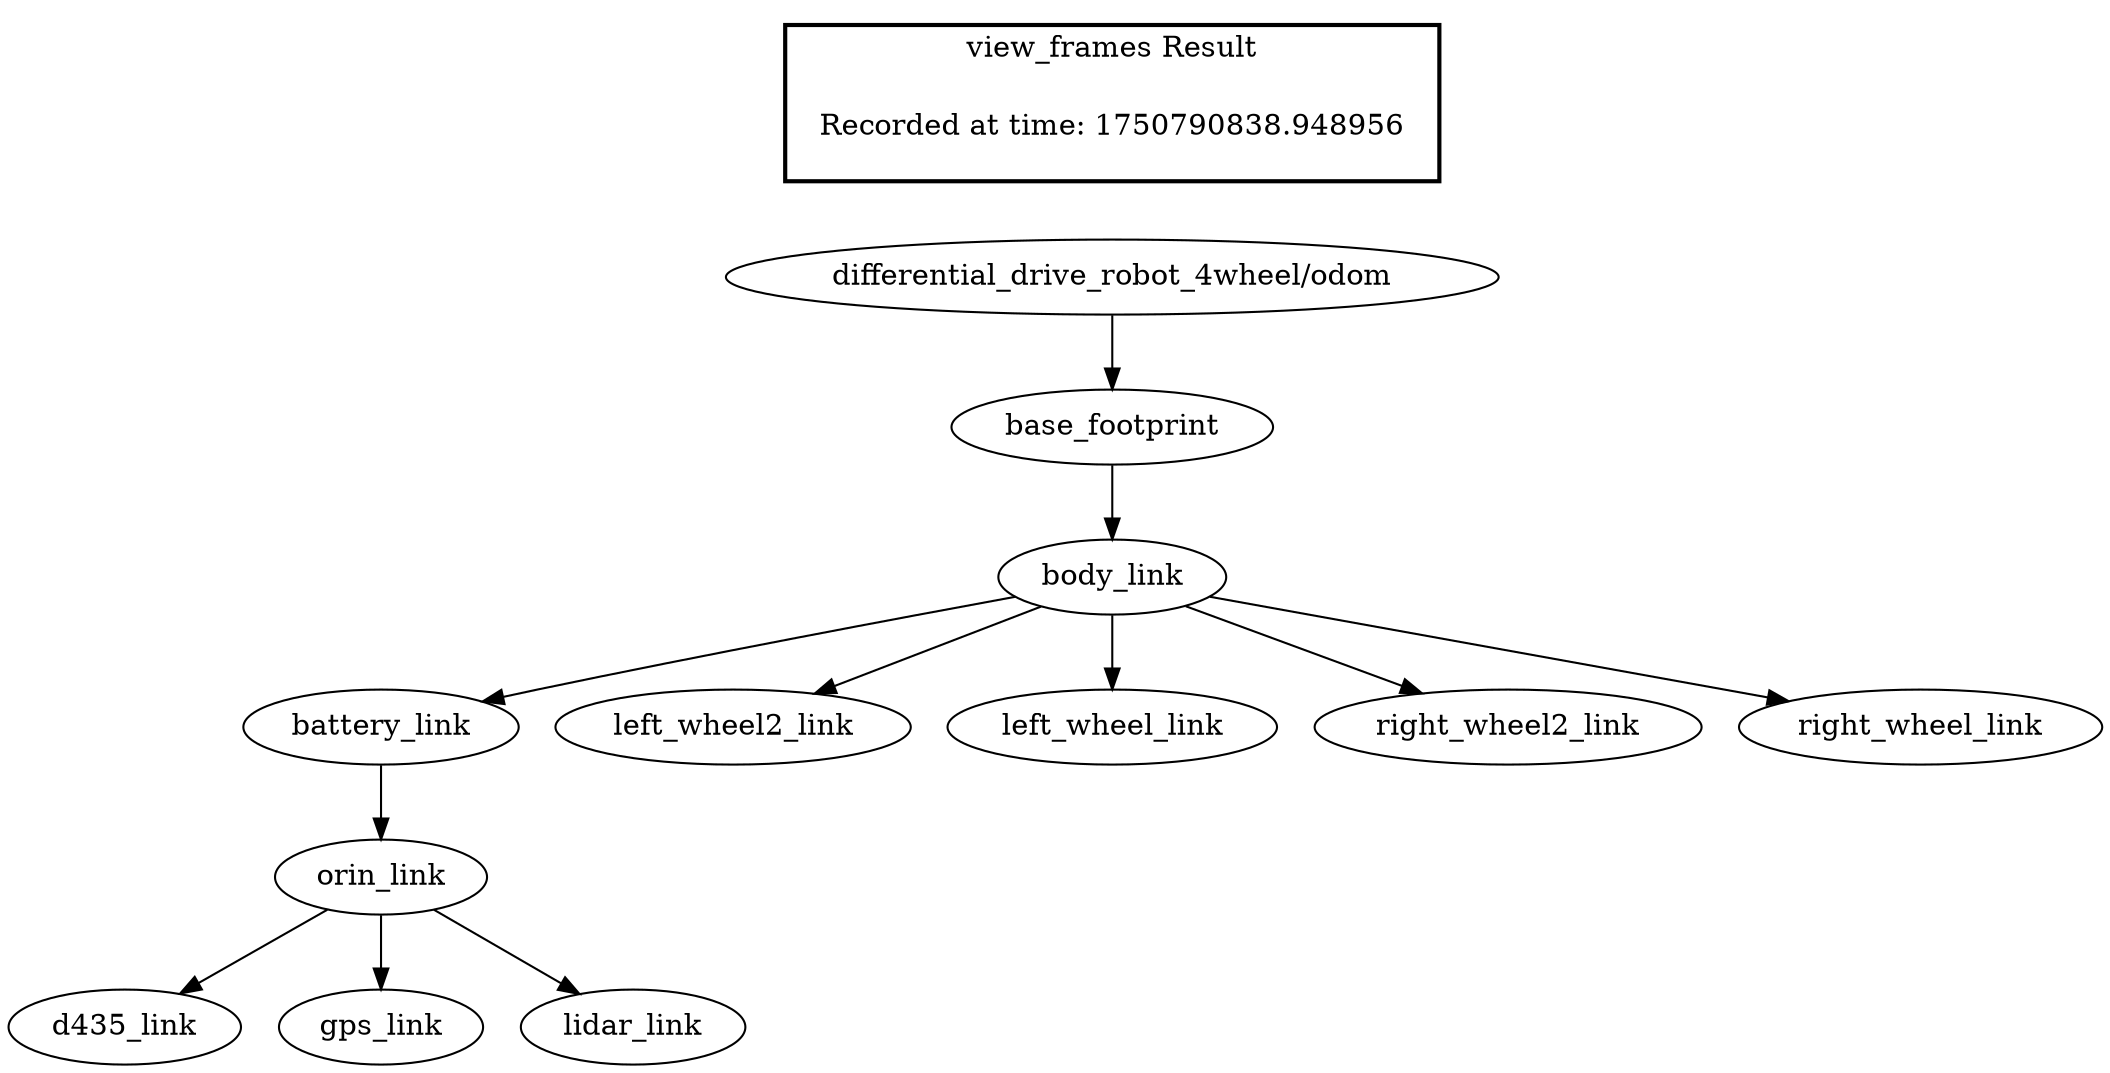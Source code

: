 digraph G {
"differential_drive_robot_4wheel/odom" -> "base_footprint";
"base_footprint" -> "body_link";
"body_link" -> "battery_link";
"orin_link" -> "d435_link";
"battery_link" -> "orin_link";
"orin_link" -> "gps_link";
"orin_link" -> "lidar_link";
"body_link" -> "left_wheel2_link";
"body_link" -> "left_wheel_link";
"body_link" -> "right_wheel2_link";
"body_link" -> "right_wheel_link";
edge [style=invis];
 subgraph cluster_legend { style=bold; color=black; label ="view_frames Result";
"Recorded at time: 1750790838.948956"[ shape=plaintext ] ;
}->"differential_drive_robot_4wheel/odom";
}